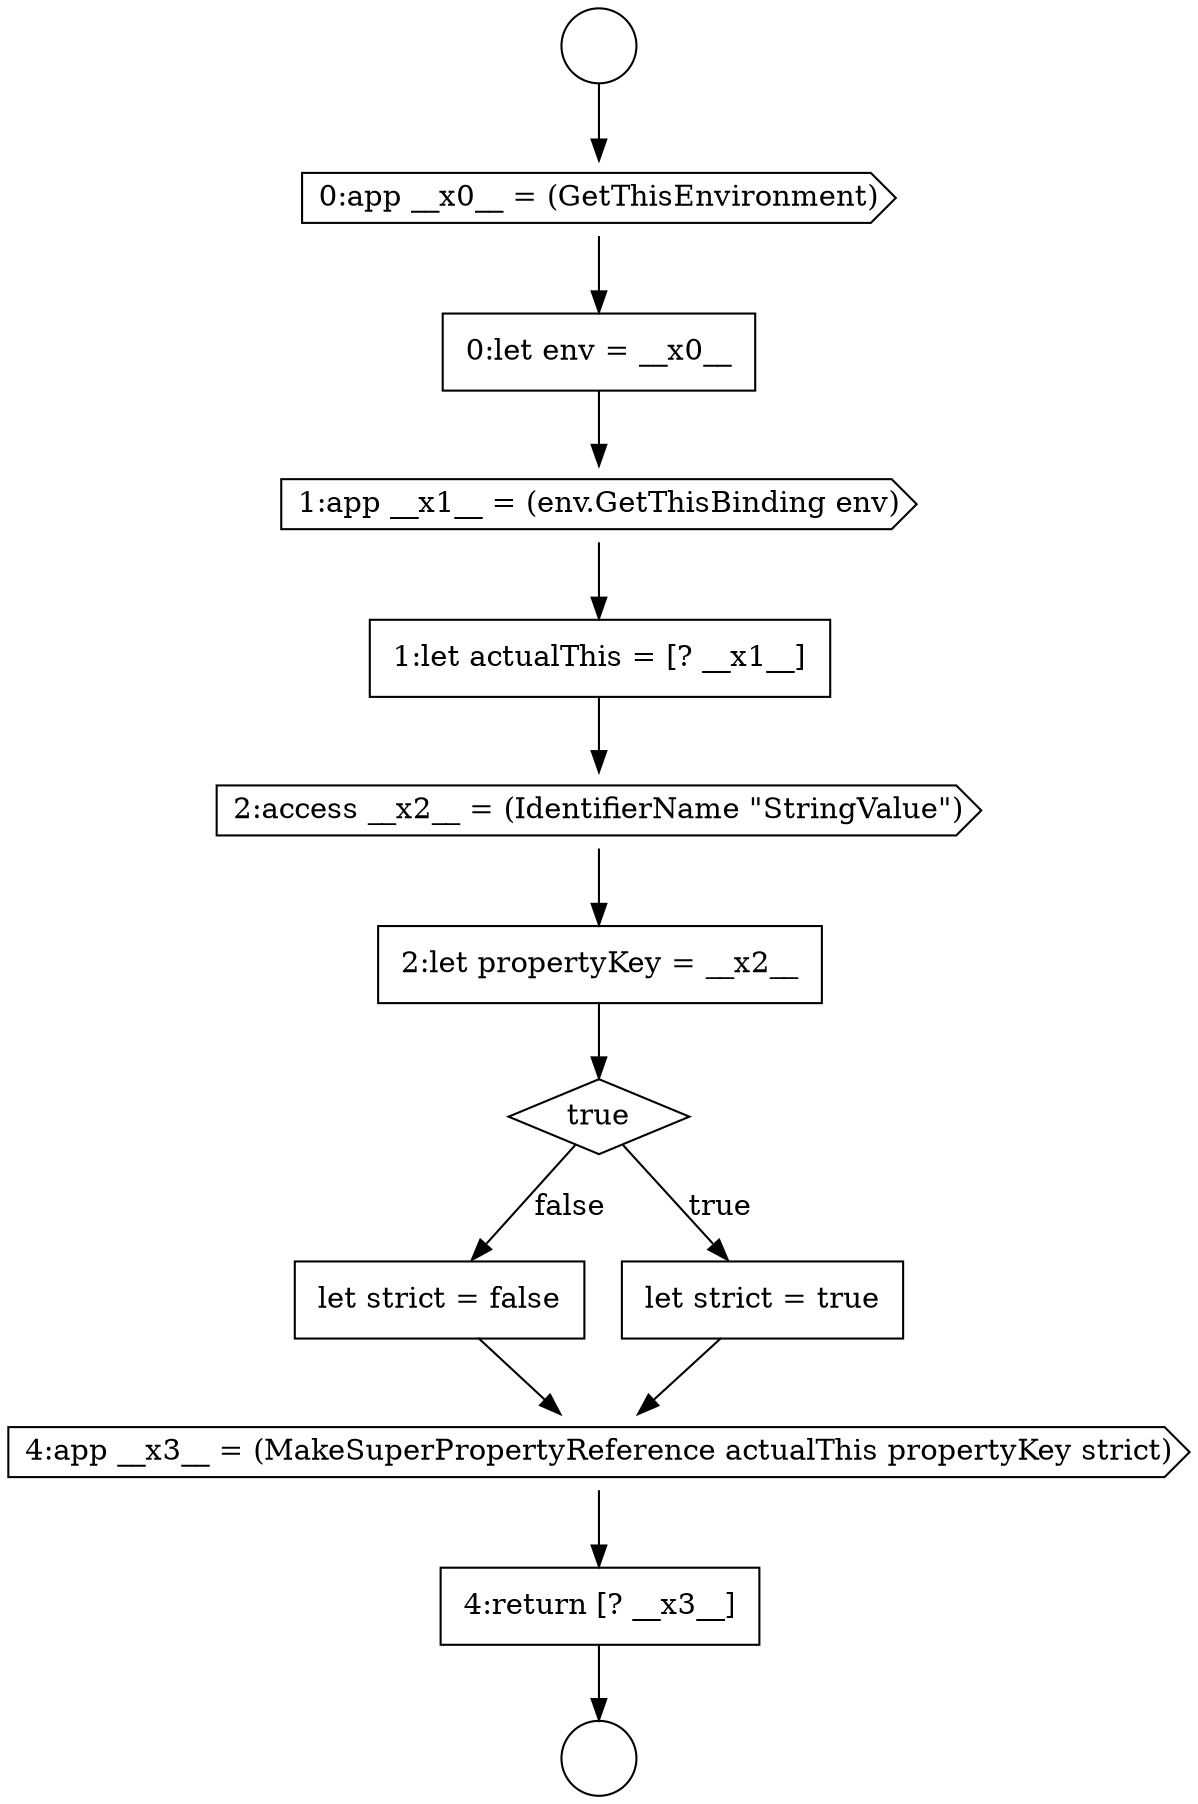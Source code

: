 digraph {
  node4290 [shape=circle label=" " color="black" fillcolor="white" style=filled]
  node4294 [shape=cds, label=<<font color="black">1:app __x1__ = (env.GetThisBinding env)</font>> color="black" fillcolor="white" style=filled]
  node4302 [shape=none, margin=0, label=<<font color="black">
    <table border="0" cellborder="1" cellspacing="0" cellpadding="10">
      <tr><td align="left">4:return [? __x3__]</td></tr>
    </table>
  </font>> color="black" fillcolor="white" style=filled]
  node4297 [shape=none, margin=0, label=<<font color="black">
    <table border="0" cellborder="1" cellspacing="0" cellpadding="10">
      <tr><td align="left">2:let propertyKey = __x2__</td></tr>
    </table>
  </font>> color="black" fillcolor="white" style=filled]
  node4295 [shape=none, margin=0, label=<<font color="black">
    <table border="0" cellborder="1" cellspacing="0" cellpadding="10">
      <tr><td align="left">1:let actualThis = [? __x1__]</td></tr>
    </table>
  </font>> color="black" fillcolor="white" style=filled]
  node4300 [shape=none, margin=0, label=<<font color="black">
    <table border="0" cellborder="1" cellspacing="0" cellpadding="10">
      <tr><td align="left">let strict = false</td></tr>
    </table>
  </font>> color="black" fillcolor="white" style=filled]
  node4296 [shape=cds, label=<<font color="black">2:access __x2__ = (IdentifierName &quot;StringValue&quot;)</font>> color="black" fillcolor="white" style=filled]
  node4292 [shape=cds, label=<<font color="black">0:app __x0__ = (GetThisEnvironment)</font>> color="black" fillcolor="white" style=filled]
  node4298 [shape=diamond, label=<<font color="black">true</font>> color="black" fillcolor="white" style=filled]
  node4291 [shape=circle label=" " color="black" fillcolor="white" style=filled]
  node4301 [shape=cds, label=<<font color="black">4:app __x3__ = (MakeSuperPropertyReference actualThis propertyKey strict)</font>> color="black" fillcolor="white" style=filled]
  node4293 [shape=none, margin=0, label=<<font color="black">
    <table border="0" cellborder="1" cellspacing="0" cellpadding="10">
      <tr><td align="left">0:let env = __x0__</td></tr>
    </table>
  </font>> color="black" fillcolor="white" style=filled]
  node4299 [shape=none, margin=0, label=<<font color="black">
    <table border="0" cellborder="1" cellspacing="0" cellpadding="10">
      <tr><td align="left">let strict = true</td></tr>
    </table>
  </font>> color="black" fillcolor="white" style=filled]
  node4302 -> node4291 [ color="black"]
  node4292 -> node4293 [ color="black"]
  node4296 -> node4297 [ color="black"]
  node4300 -> node4301 [ color="black"]
  node4290 -> node4292 [ color="black"]
  node4299 -> node4301 [ color="black"]
  node4295 -> node4296 [ color="black"]
  node4298 -> node4299 [label=<<font color="black">true</font>> color="black"]
  node4298 -> node4300 [label=<<font color="black">false</font>> color="black"]
  node4301 -> node4302 [ color="black"]
  node4293 -> node4294 [ color="black"]
  node4294 -> node4295 [ color="black"]
  node4297 -> node4298 [ color="black"]
}
